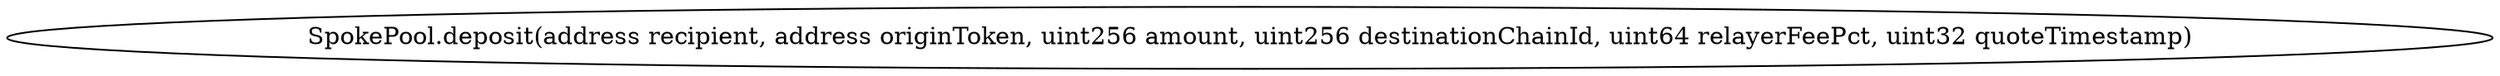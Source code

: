digraph "" {
	graph [bb="0,0,1193,36"];
	node [label="\N"];
	"SpokePool.deposit(address recipient, address originToken, uint256 amount, uint256 destinationChainId, uint64 relayerFeePct, uint32 \
quoteTimestamp)"	 [height=0.5,
		pos="596.51,18",
		width=16.57];
}
